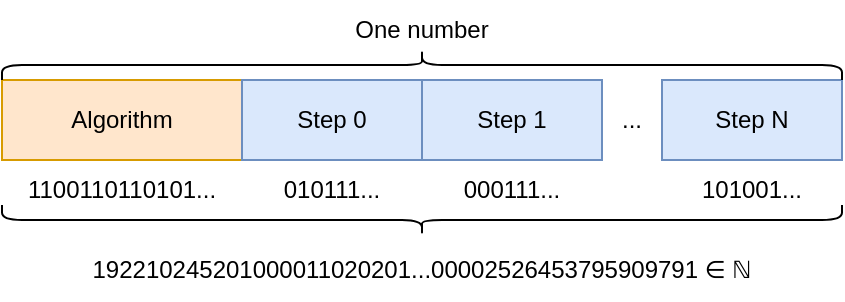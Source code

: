 <mxfile version="20.7.4" type="device"><diagram id="2riD3-JbWSZt0VzAZHZp" name="Page-1"><mxGraphModel dx="955" dy="614" grid="1" gridSize="10" guides="1" tooltips="1" connect="1" arrows="1" fold="1" page="1" pageScale="1" pageWidth="827" pageHeight="1169" math="0" shadow="0"><root><mxCell id="0"/><mxCell id="1" parent="0"/><mxCell id="0R7pQaaEaHYw-Zy2l5Sx-2" value="Algorithm" style="rounded=0;whiteSpace=wrap;html=1;fillColor=#ffe6cc;strokeColor=#d79b00;" parent="1" vertex="1"><mxGeometry x="280" y="360" width="120" height="40" as="geometry"/></mxCell><mxCell id="0R7pQaaEaHYw-Zy2l5Sx-3" value="Step 0" style="rounded=0;whiteSpace=wrap;html=1;fillColor=#dae8fc;strokeColor=#6c8ebf;" parent="1" vertex="1"><mxGeometry x="400" y="360" width="90" height="40" as="geometry"/></mxCell><mxCell id="0R7pQaaEaHYw-Zy2l5Sx-4" value="Step 1" style="rounded=0;whiteSpace=wrap;html=1;fillColor=#dae8fc;strokeColor=#6c8ebf;" parent="1" vertex="1"><mxGeometry x="490" y="360" width="90" height="40" as="geometry"/></mxCell><mxCell id="0R7pQaaEaHYw-Zy2l5Sx-5" value="..." style="text;html=1;strokeColor=none;fillColor=none;align=center;verticalAlign=middle;whiteSpace=wrap;rounded=0;" parent="1" vertex="1"><mxGeometry x="580" y="360" width="30" height="40" as="geometry"/></mxCell><mxCell id="0R7pQaaEaHYw-Zy2l5Sx-6" value="Step N" style="rounded=0;whiteSpace=wrap;html=1;fillColor=#dae8fc;strokeColor=#6c8ebf;" parent="1" vertex="1"><mxGeometry x="610" y="360" width="90" height="40" as="geometry"/></mxCell><mxCell id="0R7pQaaEaHYw-Zy2l5Sx-7" value="" style="shape=curlyBracket;whiteSpace=wrap;html=1;rounded=1;rotation=90;" parent="1" vertex="1"><mxGeometry x="482.5" y="142.5" width="15" height="420" as="geometry"/></mxCell><mxCell id="0R7pQaaEaHYw-Zy2l5Sx-8" value="One number" style="text;html=1;strokeColor=none;fillColor=none;align=center;verticalAlign=middle;whiteSpace=wrap;rounded=0;" parent="1" vertex="1"><mxGeometry x="435" y="320" width="110" height="30" as="geometry"/></mxCell><mxCell id="0R7pQaaEaHYw-Zy2l5Sx-9" value="1100110110101..." style="text;html=1;strokeColor=none;fillColor=none;align=center;verticalAlign=middle;whiteSpace=wrap;rounded=0;" parent="1" vertex="1"><mxGeometry x="280" y="400" width="120" height="30" as="geometry"/></mxCell><mxCell id="0R7pQaaEaHYw-Zy2l5Sx-10" value="010111..." style="text;html=1;strokeColor=none;fillColor=none;align=center;verticalAlign=middle;whiteSpace=wrap;rounded=0;" parent="1" vertex="1"><mxGeometry x="400" y="400" width="90" height="30" as="geometry"/></mxCell><mxCell id="0R7pQaaEaHYw-Zy2l5Sx-11" value="000111..." style="text;html=1;strokeColor=none;fillColor=none;align=center;verticalAlign=middle;whiteSpace=wrap;rounded=0;" parent="1" vertex="1"><mxGeometry x="490" y="400" width="90" height="30" as="geometry"/></mxCell><mxCell id="0R7pQaaEaHYw-Zy2l5Sx-12" value="101001..." style="text;html=1;strokeColor=none;fillColor=none;align=center;verticalAlign=middle;whiteSpace=wrap;rounded=0;" parent="1" vertex="1"><mxGeometry x="610" y="400" width="90" height="30" as="geometry"/></mxCell><mxCell id="0R7pQaaEaHYw-Zy2l5Sx-13" value="" style="shape=curlyBracket;whiteSpace=wrap;html=1;rounded=1;rotation=-90;" parent="1" vertex="1"><mxGeometry x="482.5" y="220" width="15" height="420" as="geometry"/></mxCell><mxCell id="0R7pQaaEaHYw-Zy2l5Sx-14" value="192210245201000011020201...00002526453795909791 ∈ ℕ&lt;br&gt; " style="text;html=1;strokeColor=none;fillColor=none;align=center;verticalAlign=middle;whiteSpace=wrap;rounded=0;" parent="1" vertex="1"><mxGeometry x="305" y="440" width="370" height="30" as="geometry"/></mxCell></root></mxGraphModel></diagram></mxfile>